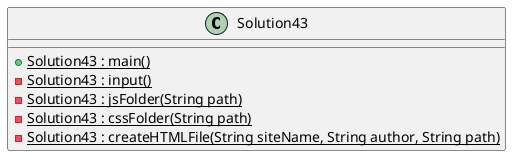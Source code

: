 @startuml
'https://plantuml.com/sequence-diagram

class Solution43
{
    +{static}Solution43 : main()
    -{static}Solution43 : input()
    -{static}Solution43 : jsFolder(String path)
    -{static}Solution43 : cssFolder(String path)
    -{static}Solution43 : createHTMLFile(String siteName, String author, String path)
}

@enduml